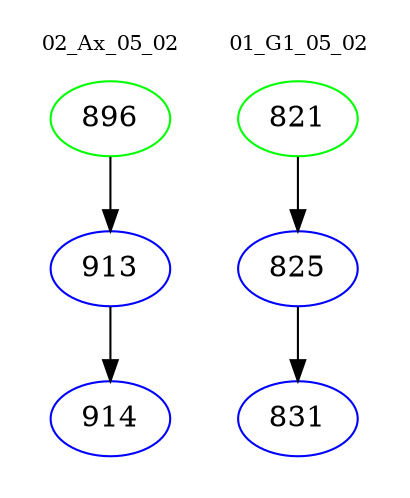 digraph{
subgraph cluster_0 {
color = white
label = "02_Ax_05_02";
fontsize=10;
T0_896 [label="896", color="green"]
T0_896 -> T0_913 [color="black"]
T0_913 [label="913", color="blue"]
T0_913 -> T0_914 [color="black"]
T0_914 [label="914", color="blue"]
}
subgraph cluster_1 {
color = white
label = "01_G1_05_02";
fontsize=10;
T1_821 [label="821", color="green"]
T1_821 -> T1_825 [color="black"]
T1_825 [label="825", color="blue"]
T1_825 -> T1_831 [color="black"]
T1_831 [label="831", color="blue"]
}
}
